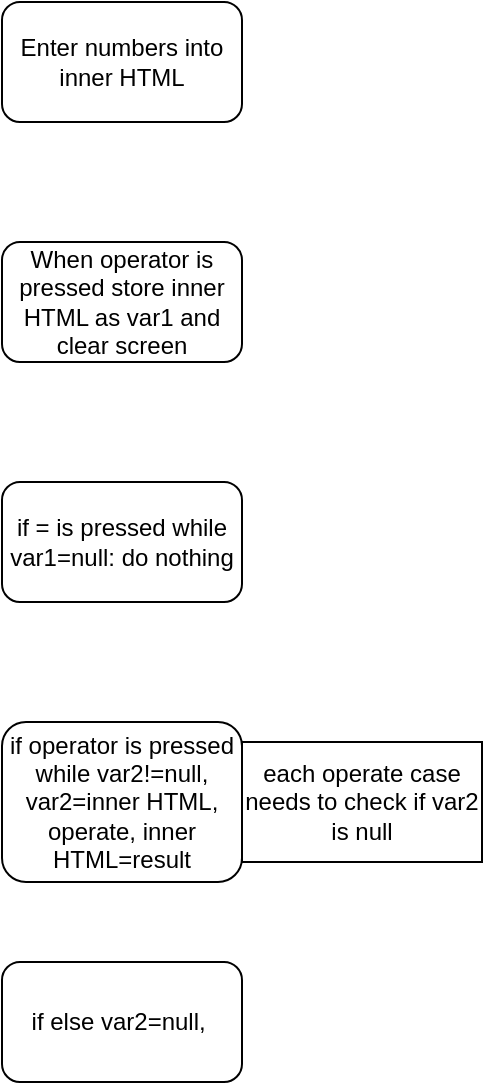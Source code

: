 <mxfile version="20.3.6" type="github"><diagram id="1lQ7ZHXpNIs5oSyOzDEV" name="Page-1"><mxGraphModel dx="2062" dy="1154" grid="1" gridSize="10" guides="1" tooltips="1" connect="1" arrows="1" fold="1" page="1" pageScale="1" pageWidth="850" pageHeight="1100" math="0" shadow="0"><root><mxCell id="0"/><mxCell id="1" parent="0"/><mxCell id="DxpKAikHiXIxUNgzmiCu-2" value="Enter numbers into inner HTML" style="rounded=1;whiteSpace=wrap;html=1;" parent="1" vertex="1"><mxGeometry x="40" y="40" width="120" height="60" as="geometry"/></mxCell><mxCell id="DxpKAikHiXIxUNgzmiCu-3" value="When operator is pressed store inner HTML as var1 and clear screen" style="rounded=1;whiteSpace=wrap;html=1;" parent="1" vertex="1"><mxGeometry x="40" y="160" width="120" height="60" as="geometry"/></mxCell><mxCell id="DxpKAikHiXIxUNgzmiCu-4" value="if = is pressed while var1=null: do nothing" style="rounded=1;whiteSpace=wrap;html=1;" parent="1" vertex="1"><mxGeometry x="40" y="280" width="120" height="60" as="geometry"/></mxCell><mxCell id="DxpKAikHiXIxUNgzmiCu-5" value="if operator is pressed while var2!=null, var2=inner HTML, operate, inner HTML=result" style="rounded=1;whiteSpace=wrap;html=1;" parent="1" vertex="1"><mxGeometry x="40" y="400" width="120" height="80" as="geometry"/></mxCell><mxCell id="DxpKAikHiXIxUNgzmiCu-7" value="if else var2=null,&amp;nbsp;" style="rounded=1;whiteSpace=wrap;html=1;" parent="1" vertex="1"><mxGeometry x="40" y="520" width="120" height="60" as="geometry"/></mxCell><mxCell id="DxpKAikHiXIxUNgzmiCu-8" value="each operate case needs to check if var2 is null" style="rounded=0;whiteSpace=wrap;html=1;" parent="1" vertex="1"><mxGeometry x="160" y="410" width="120" height="60" as="geometry"/></mxCell></root></mxGraphModel></diagram></mxfile>